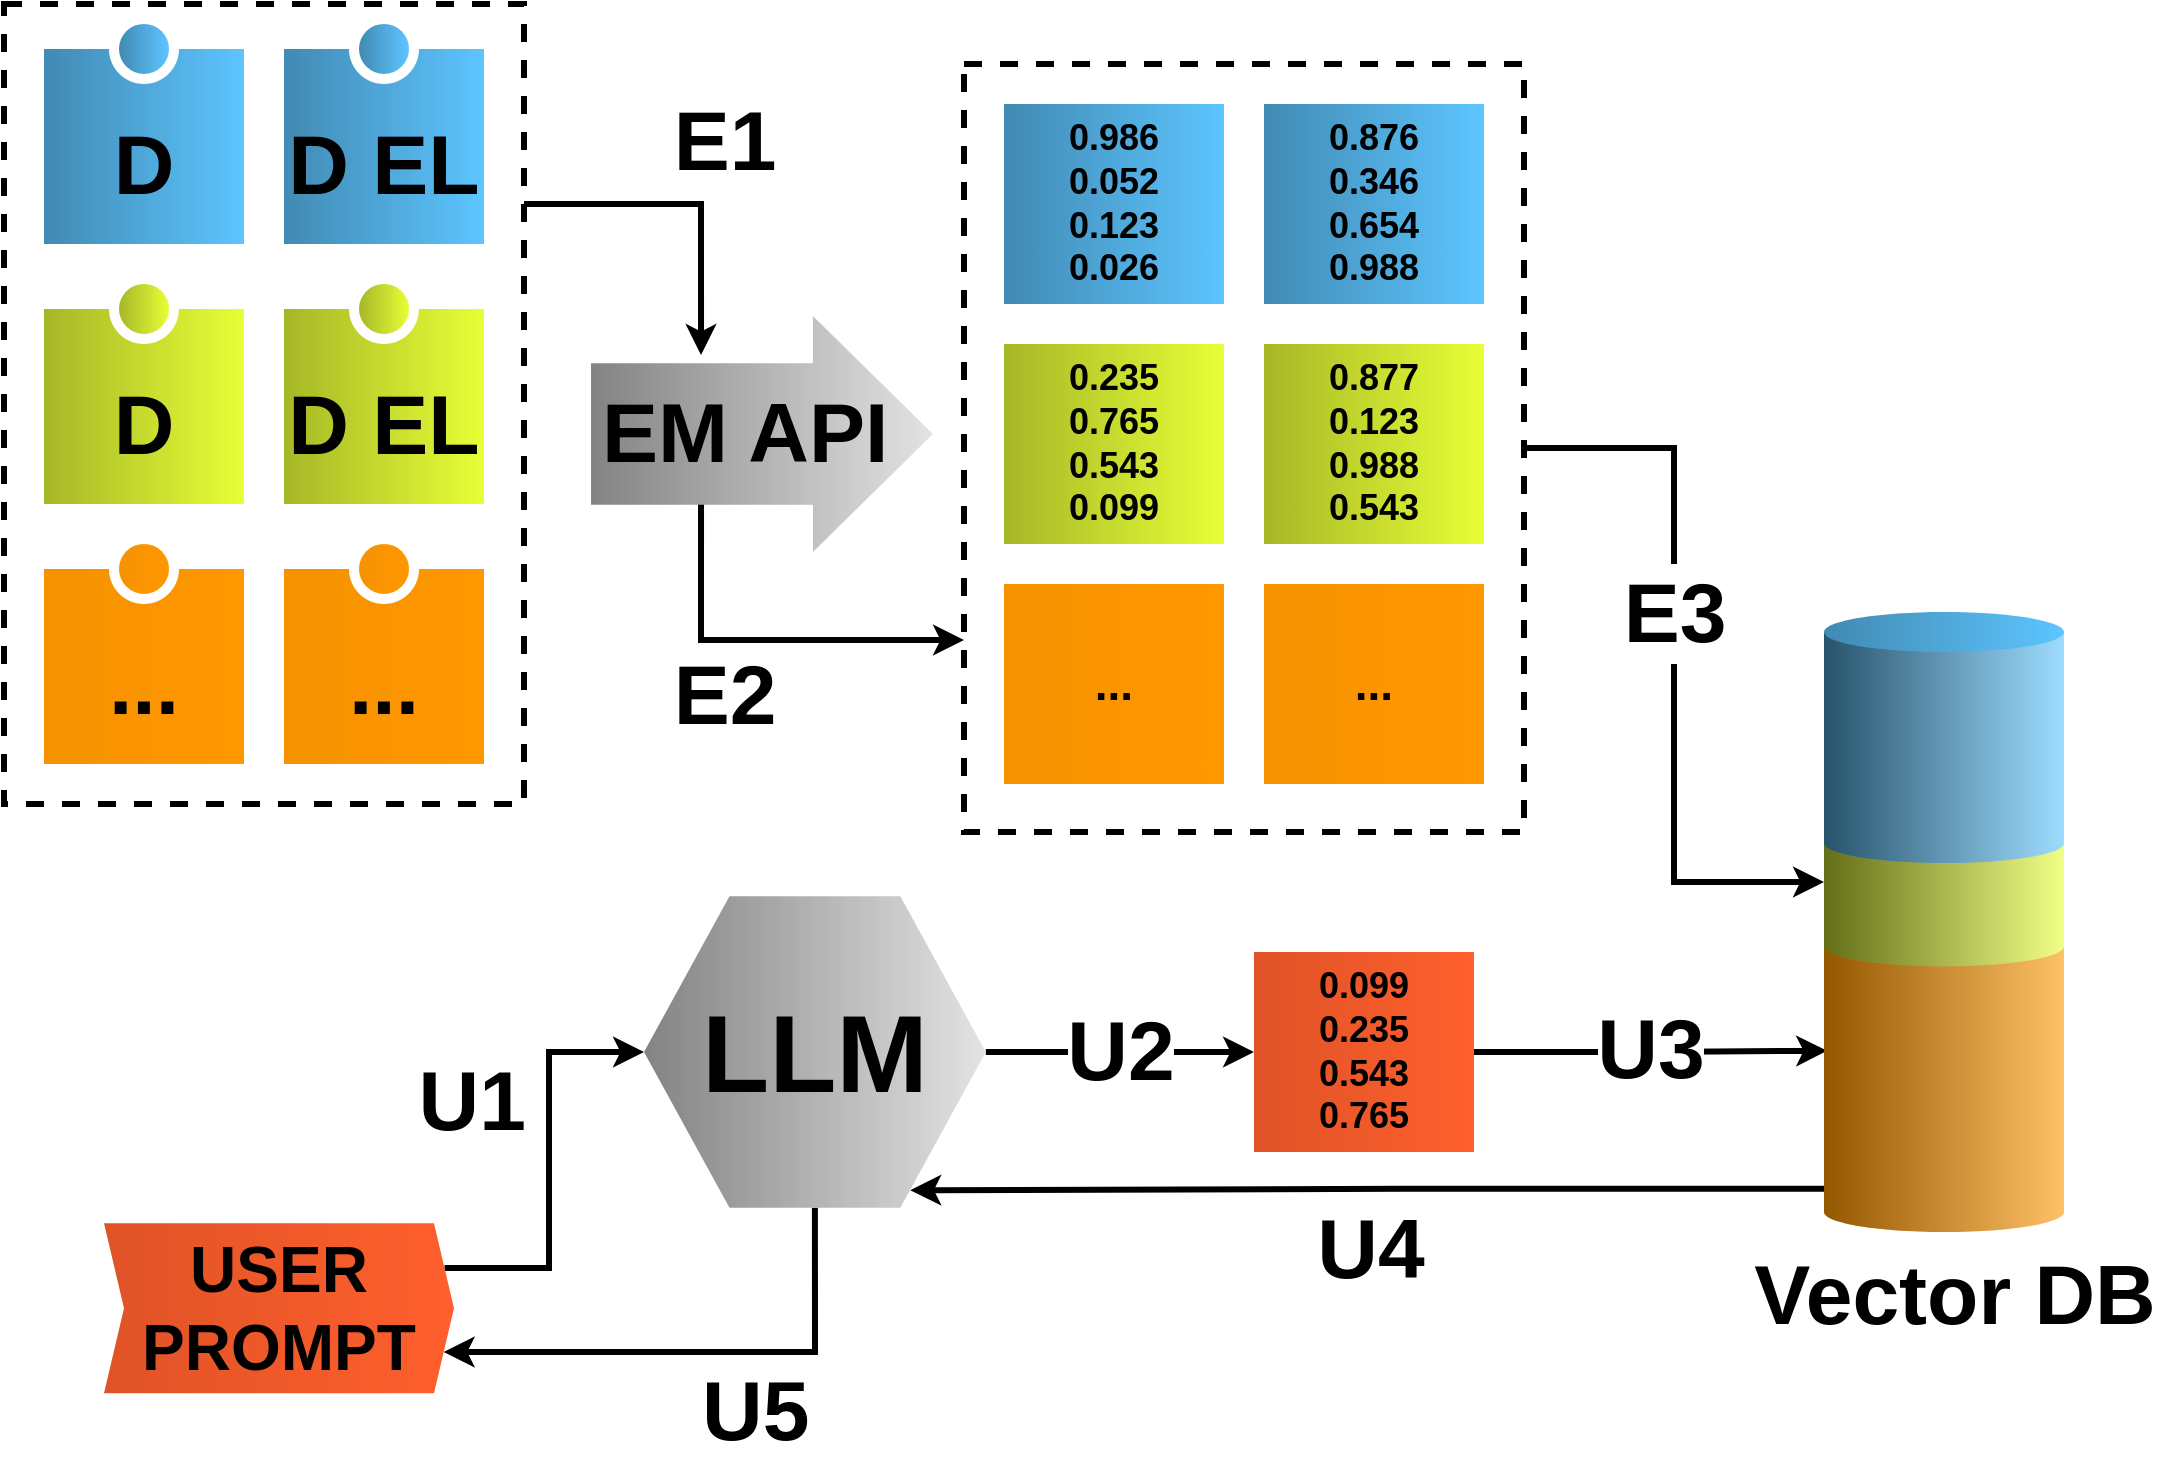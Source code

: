 <mxfile version="23.1.5" type="device">
  <diagram name="Seite-1" id="zEVIk1-DZ8SXKspEZXQH">
    <mxGraphModel dx="898" dy="902" grid="1" gridSize="10" guides="1" tooltips="1" connect="1" arrows="1" fold="1" page="1" pageScale="1" pageWidth="1169" pageHeight="827" math="0" shadow="0">
      <root>
        <mxCell id="0" />
        <mxCell id="1" parent="0" />
        <mxCell id="ge6HA-RBeovfpGJpFmJE-147" value="" style="html=1;fillColor=none;strokeColor=#000000;shadow=0;fontSize=18;fontColor=#000000;align=center;fontStyle=1;whiteSpace=wrap;rounded=0;gradientColor=#1ABAFF;gradientDirection=east;strokeWidth=3;dashed=1;" parent="1" vertex="1">
          <mxGeometry x="520" y="96" width="280" height="384" as="geometry" />
        </mxCell>
        <mxCell id="ge6HA-RBeovfpGJpFmJE-146" value="" style="html=1;fillColor=none;strokeColor=#000000;shadow=0;fontSize=18;fontColor=#000000;align=center;fontStyle=1;whiteSpace=wrap;rounded=0;gradientColor=#1ABAFF;gradientDirection=east;strokeWidth=3;dashed=1;" parent="1" vertex="1">
          <mxGeometry x="40" y="65.95" width="260" height="400" as="geometry" />
        </mxCell>
        <mxCell id="ge6HA-RBeovfpGJpFmJE-126" value="E2" style="edgeStyle=orthogonalEdgeStyle;rounded=0;orthogonalLoop=1;jettySize=auto;html=1;entryX=0;entryY=0.75;entryDx=0;entryDy=0;exitX=0;exitY=0;exitDx=55;exitDy=78;strokeColor=#000000;fontColor=#000000;labelBackgroundColor=none;strokeWidth=3;fontSize=42;fontStyle=1;labelPosition=center;verticalLabelPosition=bottom;align=center;verticalAlign=top;exitPerimeter=0;" parent="1" source="aWE-y3K1oPMKloa483m_-43" target="ge6HA-RBeovfpGJpFmJE-147" edge="1">
          <mxGeometry x="-0.114" y="4" relative="1" as="geometry">
            <Array as="points">
              <mxPoint x="389" y="384" />
            </Array>
            <mxPoint as="offset" />
          </mxGeometry>
        </mxCell>
        <mxCell id="ge6HA-RBeovfpGJpFmJE-142" value="U2" style="edgeStyle=orthogonalEdgeStyle;rounded=0;orthogonalLoop=1;jettySize=auto;html=1;entryX=0;entryY=0.5;entryDx=0;entryDy=0;strokeColor=#000000;fontColor=#000000;labelBackgroundColor=#FFFFFF;strokeWidth=3;fontSize=42;fontStyle=1;spacing=0;" parent="1" source="ge6HA-RBeovfpGJpFmJE-3" target="ge6HA-RBeovfpGJpFmJE-135" edge="1">
          <mxGeometry relative="1" as="geometry" />
        </mxCell>
        <mxCell id="ge6HA-RBeovfpGJpFmJE-160" value="U5" style="edgeStyle=orthogonalEdgeStyle;rounded=0;orthogonalLoop=1;jettySize=auto;html=1;exitX=0.5;exitY=1;exitDx=0;exitDy=0;strokeWidth=3;strokeColor=#000000;fontColor=#000000;labelBackgroundColor=none;fontSize=42;fontStyle=1;spacing=0;labelPosition=right;verticalLabelPosition=bottom;align=left;verticalAlign=top;" parent="1" source="ge6HA-RBeovfpGJpFmJE-3" target="ge6HA-RBeovfpGJpFmJE-152" edge="1">
          <mxGeometry relative="1" as="geometry">
            <mxPoint x="470" y="750" as="targetPoint" />
            <Array as="points">
              <mxPoint x="446" y="740" />
            </Array>
          </mxGeometry>
        </mxCell>
        <mxCell id="ge6HA-RBeovfpGJpFmJE-3" value="LLM" style="shape=hexagon;strokeWidth=4;html=1;fillColor=#838383;strokeColor=none;shadow=0;fontSize=55;fontColor=#000000;align=center;fontStyle=1;whiteSpace=wrap;spacing=10;rounded=0;gradientColor=#E3E3E3;gradientDirection=east;" parent="1" vertex="1">
          <mxGeometry x="360" y="512.18" width="170.9" height="155.64" as="geometry" />
        </mxCell>
        <mxCell id="ge6HA-RBeovfpGJpFmJE-38" value="&lt;font style=&quot;font-size: 42px;&quot;&gt;D&lt;/font&gt;" style="verticalLabelPosition=middle;verticalAlign=middle;html=1;shape=mxgraph.infographic.numberedEntryVert;dy=25;strokeColor=none;fontSize=42;fontColor=#000000;align=center;labelPosition=center;spacingTop=32;fontStyle=1;whiteSpace=wrap;fillColor=#418AB3;gradientColor=#5DC5FF;gradientDirection=east;spacing=0;" parent="1" vertex="1">
          <mxGeometry x="60" y="75.95" width="100" height="110" as="geometry" />
        </mxCell>
        <mxCell id="ge6HA-RBeovfpGJpFmJE-40" value="..." style="verticalLabelPosition=middle;verticalAlign=middle;html=1;shape=mxgraph.infographic.numberedEntryVert;dy=25;strokeColor=none;fontSize=42;fontColor=#000000;align=center;labelPosition=center;spacingTop=32;fontStyle=1;whiteSpace=wrap;fillColor=#F69200;gradientColor=#FF9700;gradientDirection=east;spacing=0;" parent="1" vertex="1">
          <mxGeometry x="60" y="335.95" width="100" height="110" as="geometry" />
        </mxCell>
        <mxCell id="ge6HA-RBeovfpGJpFmJE-99" value="&lt;font style=&quot;font-size: 42px;&quot;&gt;D&amp;nbsp;EL&lt;br style=&quot;font-size: 42px;&quot;&gt;&lt;/font&gt;" style="verticalLabelPosition=middle;verticalAlign=middle;html=1;shape=mxgraph.infographic.numberedEntryVert;dy=25;strokeColor=none;fontSize=42;fontColor=#000000;align=center;labelPosition=center;spacingTop=32;fontStyle=1;whiteSpace=wrap;fillColor=#418AB3;gradientColor=#5DC5FF;gradientDirection=east;spacing=0;" parent="1" vertex="1">
          <mxGeometry x="180" y="75.95" width="100" height="110" as="geometry" />
        </mxCell>
        <mxCell id="ge6HA-RBeovfpGJpFmJE-101" value="..." style="verticalLabelPosition=middle;verticalAlign=middle;html=1;shape=mxgraph.infographic.numberedEntryVert;dy=25;strokeColor=none;fontSize=42;fontColor=#000000;align=center;labelPosition=center;spacingTop=32;fontStyle=1;whiteSpace=wrap;fillColor=#F69200;gradientColor=#FF9700;gradientDirection=east;spacing=0;" parent="1" vertex="1">
          <mxGeometry x="180" y="335.95" width="100" height="110" as="geometry" />
        </mxCell>
        <mxCell id="ge6HA-RBeovfpGJpFmJE-110" value="&lt;span style=&quot;background-color: initial; font-size: 18px;&quot;&gt;0.235&lt;/span&gt;&lt;br style=&quot;font-size: 18px;&quot;&gt;&lt;span style=&quot;background-color: initial; font-size: 18px;&quot;&gt;0.765&lt;/span&gt;&lt;br style=&quot;font-size: 18px;&quot;&gt;&lt;span style=&quot;background-color: initial; font-size: 18px;&quot;&gt;0.543&lt;/span&gt;&lt;br style=&quot;font-size: 18px;&quot;&gt;&lt;span style=&quot;background-color: initial; font-size: 18px;&quot;&gt;0.099&lt;/span&gt;" style="html=1;fillColor=#A6B727;strokeColor=none;shadow=0;fontSize=18;fontColor=#000000;align=center;fontStyle=1;whiteSpace=wrap;rounded=0;gradientColor=#E7FF36;gradientDirection=east;" parent="1" vertex="1">
          <mxGeometry x="540" y="236" width="110" height="100" as="geometry" />
        </mxCell>
        <mxCell id="ge6HA-RBeovfpGJpFmJE-111" value="0.986&lt;br style=&quot;font-size: 18px;&quot;&gt;0.052&lt;br style=&quot;font-size: 18px;&quot;&gt;0.123&lt;br style=&quot;font-size: 18px;&quot;&gt;0.026" style="html=1;fillColor=#418AB3;strokeColor=none;shadow=0;fontSize=18;fontColor=#000000;align=center;fontStyle=1;whiteSpace=wrap;rounded=0;gradientColor=#5DC5FF;gradientDirection=east;" parent="1" vertex="1">
          <mxGeometry x="540" y="116" width="110" height="100" as="geometry" />
        </mxCell>
        <mxCell id="ge6HA-RBeovfpGJpFmJE-112" value="&lt;span style=&quot;background-color: initial; font-size: 23px;&quot;&gt;...&lt;br style=&quot;font-size: 23px;&quot;&gt;&lt;/span&gt;" style="html=1;fillColor=#F69200;strokeColor=none;shadow=0;fontSize=23;fontColor=#000000;align=center;fontStyle=1;whiteSpace=wrap;rounded=0;gradientColor=#FF9700;gradientDirection=east;" parent="1" vertex="1">
          <mxGeometry x="540" y="356" width="110" height="100" as="geometry" />
        </mxCell>
        <mxCell id="ge6HA-RBeovfpGJpFmJE-134" value="E1" style="edgeStyle=orthogonalEdgeStyle;rounded=0;orthogonalLoop=1;jettySize=auto;html=1;labelPosition=center;verticalLabelPosition=top;align=center;verticalAlign=bottom;spacing=0;fontSize=42;entryX=0;entryY=0;entryDx=55;entryDy=19.5;exitX=1;exitY=0.25;exitDx=0;exitDy=0;strokeColor=#000000;fontColor=#000000;labelBackgroundColor=none;strokeWidth=3;fontStyle=1;entryPerimeter=0;" parent="1" source="ge6HA-RBeovfpGJpFmJE-146" target="aWE-y3K1oPMKloa483m_-43" edge="1">
          <mxGeometry x="0.079" y="13" relative="1" as="geometry">
            <mxPoint x="450.0" y="500" as="targetPoint" />
            <Array as="points">
              <mxPoint x="389" y="166" />
            </Array>
            <mxPoint x="-1" y="-6" as="offset" />
          </mxGeometry>
        </mxCell>
        <mxCell id="ge6HA-RBeovfpGJpFmJE-114" value="&lt;font style=&quot;font-size: 42px;&quot;&gt;D&amp;nbsp;EL&lt;br style=&quot;font-size: 42px;&quot;&gt;&lt;/font&gt;" style="verticalLabelPosition=middle;verticalAlign=middle;html=1;shape=mxgraph.infographic.numberedEntryVert;dy=25;strokeColor=none;fontSize=42;fontColor=#000000;align=center;labelPosition=center;spacingTop=32;fontStyle=1;whiteSpace=wrap;fillColor=#A6B727;gradientColor=#E7FF36;gradientDirection=east;spacing=0;" parent="1" vertex="1">
          <mxGeometry x="180" y="205.95" width="100" height="110" as="geometry" />
        </mxCell>
        <mxCell id="ge6HA-RBeovfpGJpFmJE-115" value="&lt;span style=&quot;background-color: initial; font-size: 18px;&quot;&gt;0.877&lt;/span&gt;&lt;br style=&quot;font-size: 18px;&quot;&gt;&lt;span style=&quot;background-color: initial; font-size: 18px;&quot;&gt;0.123&lt;/span&gt;&lt;br style=&quot;font-size: 18px;&quot;&gt;&lt;span style=&quot;background-color: initial; font-size: 18px;&quot;&gt;0.988&lt;/span&gt;&lt;br style=&quot;font-size: 18px;&quot;&gt;&lt;span style=&quot;background-color: initial; font-size: 18px;&quot;&gt;0.543&lt;br style=&quot;font-size: 18px;&quot;&gt;&lt;/span&gt;" style="html=1;fillColor=#A6B727;strokeColor=none;shadow=0;fontSize=18;fontColor=#000000;align=center;fontStyle=1;whiteSpace=wrap;rounded=0;gradientColor=#E7FF36;gradientDirection=east;" parent="1" vertex="1">
          <mxGeometry x="670" y="236" width="110" height="100" as="geometry" />
        </mxCell>
        <mxCell id="ge6HA-RBeovfpGJpFmJE-116" value="&lt;span style=&quot;background-color: initial; font-size: 18px;&quot;&gt;0.876&lt;/span&gt;&lt;br style=&quot;font-size: 18px;&quot;&gt;&lt;span style=&quot;background-color: initial; font-size: 18px;&quot;&gt;0.346&lt;/span&gt;&lt;br style=&quot;font-size: 18px;&quot;&gt;&lt;span style=&quot;background-color: initial; font-size: 18px;&quot;&gt;0.654&lt;/span&gt;&lt;br style=&quot;font-size: 18px;&quot;&gt;&lt;span style=&quot;background-color: initial; font-size: 18px;&quot;&gt;0.988&lt;/span&gt;" style="html=1;fillColor=#418AB3;strokeColor=none;shadow=0;fontSize=18;fontColor=#000000;align=center;fontStyle=1;whiteSpace=wrap;rounded=0;gradientColor=#5DC5FF;gradientDirection=east;" parent="1" vertex="1">
          <mxGeometry x="670" y="116" width="110" height="100" as="geometry" />
        </mxCell>
        <mxCell id="ge6HA-RBeovfpGJpFmJE-117" value="..." style="html=1;fillColor=#F69200;strokeColor=none;shadow=0;fontSize=23;fontColor=#000000;align=center;fontStyle=1;whiteSpace=wrap;rounded=0;gradientColor=#FF9700;gradientDirection=east;" parent="1" vertex="1">
          <mxGeometry x="670" y="356" width="110" height="100" as="geometry" />
        </mxCell>
        <mxCell id="ge6HA-RBeovfpGJpFmJE-39" value="D" style="verticalLabelPosition=middle;verticalAlign=middle;html=1;shape=mxgraph.infographic.numberedEntryVert;dy=25;strokeColor=none;fontSize=42;fontColor=#000000;align=center;labelPosition=center;spacingTop=32;fontStyle=1;whiteSpace=wrap;fillColor=#A6B727;gradientColor=#E7FF36;gradientDirection=east;spacing=0;" parent="1" vertex="1">
          <mxGeometry x="60" y="205.95" width="100" height="110" as="geometry" />
        </mxCell>
        <mxCell id="ge6HA-RBeovfpGJpFmJE-135" value="&lt;span style=&quot;background-color: initial; font-size: 18px;&quot;&gt;0.099&lt;/span&gt;&lt;br style=&quot;font-size: 18px;&quot;&gt;&lt;span style=&quot;background-color: initial; font-size: 18px;&quot;&gt;0.235&lt;/span&gt;&lt;br style=&quot;font-size: 18px;&quot;&gt;&lt;span style=&quot;background-color: initial; font-size: 18px;&quot;&gt;0.543&lt;/span&gt;&lt;br style=&quot;font-size: 18px;&quot;&gt;&lt;span style=&quot;background-color: initial; font-size: 18px;&quot;&gt;0.765&lt;/span&gt;" style="html=1;fillColor=#DF5327;strokeColor=none;shadow=0;fontSize=18;align=center;fontStyle=1;whiteSpace=wrap;rounded=0;gradientColor=#FF5F2D;gradientDirection=east;fontColor=#000000;" parent="1" vertex="1">
          <mxGeometry x="665" y="540" width="110" height="100" as="geometry" />
        </mxCell>
        <mxCell id="ge6HA-RBeovfpGJpFmJE-143" value="U3" style="edgeStyle=orthogonalEdgeStyle;rounded=0;orthogonalLoop=1;jettySize=auto;html=1;entryX=0.013;entryY=0.442;entryDx=0;entryDy=0;entryPerimeter=0;strokeColor=#000000;fontColor=#000000;labelBackgroundColor=#FFFFFF;strokeWidth=3;fontSize=42;fontStyle=1;spacing=0;" parent="1" source="ge6HA-RBeovfpGJpFmJE-135" target="ge6HA-RBeovfpGJpFmJE-86" edge="1">
          <mxGeometry relative="1" as="geometry" />
        </mxCell>
        <mxCell id="ge6HA-RBeovfpGJpFmJE-129" value="E3" style="edgeStyle=orthogonalEdgeStyle;rounded=0;orthogonalLoop=1;jettySize=auto;html=1;entryX=0;entryY=0;entryDx=0;entryDy=39.024;entryPerimeter=0;horizontal=1;fontSize=42;fontStyle=1;spacingTop=-52;exitX=1;exitY=0.5;exitDx=0;exitDy=0;strokeColor=#000000;fontColor=#000000;labelBackgroundColor=#FFFFFF;strokeWidth=3;labelPosition=center;verticalLabelPosition=top;align=center;verticalAlign=bottom;" parent="1" source="ge6HA-RBeovfpGJpFmJE-147" target="ge6HA-RBeovfpGJpFmJE-87" edge="1">
          <mxGeometry x="0.005" relative="1" as="geometry">
            <mxPoint as="offset" />
          </mxGeometry>
        </mxCell>
        <mxCell id="ge6HA-RBeovfpGJpFmJE-159" value="U1" style="edgeStyle=orthogonalEdgeStyle;rounded=0;orthogonalLoop=1;jettySize=auto;html=1;entryX=0;entryY=0.5;entryDx=0;entryDy=0;exitX=1;exitY=0.25;exitDx=0;exitDy=0;strokeWidth=3;strokeColor=#000000;fontColor=#000000;labelBackgroundColor=none;fontSize=42;fontStyle=1;spacing=0;labelPosition=left;verticalLabelPosition=top;align=right;verticalAlign=bottom;" parent="1" source="ge6HA-RBeovfpGJpFmJE-152" target="ge6HA-RBeovfpGJpFmJE-3" edge="1">
          <mxGeometry x="0.061" y="13" relative="1" as="geometry">
            <mxPoint as="offset" />
          </mxGeometry>
        </mxCell>
        <mxCell id="ge6HA-RBeovfpGJpFmJE-152" value="USER PROMPT" style="shape=step;perimeter=stepPerimeter;whiteSpace=wrap;html=1;fixedSize=1;size=10;direction=east;fillColor=#DF5327;strokeColor=none;rounded=0;gradientColor=#FF5F2D;gradientDirection=east;fontColor=#000000;fontStyle=1;fontSize=32;" parent="1" vertex="1">
          <mxGeometry x="90" y="675.64" width="175" height="85" as="geometry" />
        </mxCell>
        <mxCell id="ge6HA-RBeovfpGJpFmJE-161" value="U4" style="edgeStyle=orthogonalEdgeStyle;rounded=0;orthogonalLoop=1;jettySize=auto;html=1;fontColor=#000000;labelBackgroundColor=none;fontSize=42;strokeWidth=3;strokeColor=#000000;fontStyle=1;spacing=0;labelPosition=center;verticalLabelPosition=bottom;align=center;verticalAlign=top;exitX=0.012;exitY=0.867;exitDx=0;exitDy=0;exitPerimeter=0;entryX=0.779;entryY=0.944;entryDx=0;entryDy=0;entryPerimeter=0;" parent="1" source="ge6HA-RBeovfpGJpFmJE-86" target="ge6HA-RBeovfpGJpFmJE-3" edge="1">
          <mxGeometry relative="1" as="geometry">
            <mxPoint x="770" y="760" as="sourcePoint" />
            <mxPoint x="550" y="740" as="targetPoint" />
          </mxGeometry>
        </mxCell>
        <mxCell id="ge6HA-RBeovfpGJpFmJE-86" value="Vector DB" style="verticalLabelPosition=bottom;verticalAlign=top;html=1;shape=mxgraph.infographic.cylinder;fillColor=#F69200;strokeColor=none;shadow=0;align=center;labelPosition=center;spacingLeft=10;fontStyle=1;fontColor=#000000;fontSize=42;gradientColor=#FF9700;gradientDirection=east;" parent="1" vertex="1">
          <mxGeometry x="950" y="517.619" width="120" height="162.381" as="geometry" />
        </mxCell>
        <mxCell id="ge6HA-RBeovfpGJpFmJE-87" value="" style="verticalLabelPosition=middle;verticalAlign=middle;html=1;shape=mxgraph.infographic.cylinder;fillColor=#A6B727;strokeColor=none;shadow=0;align=left;labelPosition=right;spacingLeft=10;fontStyle=1;fontColor=#F2931E;fontSize=25;gradientColor=#E7FF36;gradientDirection=east;" parent="1" vertex="1">
          <mxGeometry x="950" y="465.952" width="120" height="81.19" as="geometry" />
        </mxCell>
        <mxCell id="ge6HA-RBeovfpGJpFmJE-88" value="" style="verticalLabelPosition=middle;verticalAlign=middle;html=1;shape=mxgraph.infographic.cylinder;fillColor=#418AB3;strokeColor=none;shadow=0;align=left;labelPosition=right;spacingLeft=10;fontStyle=1;fontColor=#10739E;fontSize=25;gradientColor=#5DC5FF;gradientDirection=east;" parent="1" vertex="1">
          <mxGeometry x="950" y="370" width="120" height="125.476" as="geometry" />
        </mxCell>
        <mxCell id="aWE-y3K1oPMKloa483m_-43" value="&lt;font color=&quot;#000000&quot; style=&quot;font-size: 42px;&quot;&gt;EM API&lt;/font&gt;" style="shadow=0;dashed=0;align=left;verticalAlign=middle;shape=mxgraph.arrows2.arrow;dy=0.4;dx=60;direction=north;notch=0;strokeColor=none;strokeWidth=6;fillColor=#838383;fontSize=42;labelPosition=center;verticalLabelPosition=middle;fontStyle=1;gradientColor=#e3e3e3;rotation=90;html=1;horizontal=0;gradientDirection=east;spacingLeft=3;" parent="1" vertex="1">
          <mxGeometry x="360" y="195.53" width="117.98" height="170.95" as="geometry" />
        </mxCell>
      </root>
    </mxGraphModel>
  </diagram>
</mxfile>
